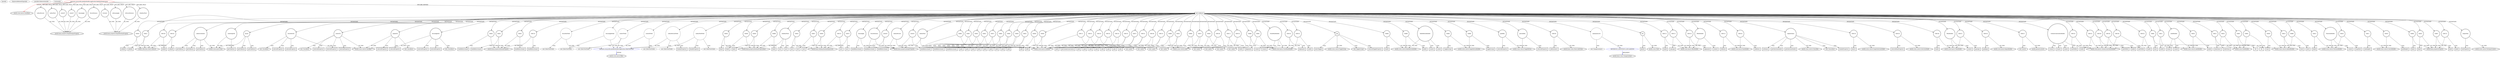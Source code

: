 digraph {
baseInfo[graphId=1170,category="extension_graph",isAnonymous=false,possibleRelation=true]
frameworkRelatedTypesInfo[0="javafx.scene.layout.StackPane"]
possibleCollaborationsInfo[0="1170~CLIENT_METHOD_DECLARATION-INSTANTIATION-~javafx.scene.layout.StackPane ~javafx.beans.value.ChangeListener ~false~true",1="1170~CLIENT_METHOD_DECLARATION-INSTANTIATION-CLIENT_METHOD_DECLARATION-INSTANTIATION-CLIENT_METHOD_DECLARATION-INSTANTIATION-CLIENT_METHOD_DECLARATION-INSTANTIATION-CLIENT_METHOD_DECLARATION-INSTANTIATION-CLIENT_METHOD_DECLARATION-INSTANTIATION-~javafx.scene.layout.StackPane ~javafx.scene.layout.HBox ~false~false"]
locationInfo[projectName="SaiPradeepDandem-javafx2-gradient-builder",filePath="/SaiPradeepDandem-javafx2-gradient-builder/javafx2-gradient-builder-master/src/main/java/com/javafx/gradientbuilder/application/RadialSettingsLayout.java",contextSignature="RadialSettingsLayout",graphId="1170"]
0[label="main.java.com.javafx.gradientbuilder.application.RadialSettingsLayout",vertexType="ROOT_CLIENT_CLASS_DECLARATION",isFrameworkType=false,color=red]
1[label="javafx.scene.layout.StackPane",vertexType="FRAMEWORK_CLASS_TYPE",isFrameworkType=true,peripheries=2]
2[label="centerX",vertexType="FIELD_DECLARATION",isFrameworkType=true,peripheries=2,shape=circle]
3[label="javafx.beans.property.SimpleIntegerProperty",vertexType="FRAMEWORK_CLASS_TYPE",isFrameworkType=true,peripheries=2]
4[label="centerY",vertexType="FIELD_DECLARATION",isFrameworkType=true,peripheries=2,shape=circle]
6[label="focusAngle",vertexType="FIELD_DECLARATION",isFrameworkType=true,peripheries=2,shape=circle]
8[label="focusDistance",vertexType="FIELD_DECLARATION",isFrameworkType=true,peripheries=2,shape=circle]
10[label="isCenter",vertexType="FIELD_DECLARATION",isFrameworkType=true,peripheries=2,shape=circle]
11[label="javafx.beans.property.SimpleBooleanProperty",vertexType="FRAMEWORK_CLASS_TYPE",isFrameworkType=true,peripheries=2]
12[label="isFocusAngle",vertexType="FIELD_DECLARATION",isFrameworkType=true,peripheries=2,shape=circle]
14[label="isFocusDistance",vertexType="FIELD_DECLARATION",isFrameworkType=true,peripheries=2,shape=circle]
16[label="isRadiusPixel",vertexType="FIELD_DECLARATION",isFrameworkType=true,peripheries=2,shape=circle]
18[label="radiusPercent",vertexType="FIELD_DECLARATION",isFrameworkType=true,peripheries=2,shape=circle]
20[label="radiusPixel",vertexType="FIELD_DECLARATION",isFrameworkType=true,peripheries=2,shape=circle]
56[label="void configure()",vertexType="CLIENT_METHOD_DECLARATION",isFrameworkType=false,shape=box]
57[label="VAR11",vertexType="VARIABLE_EXPRESION",isFrameworkType=true,peripheries=2,shape=circle]
59[label="javafx.scene.control.LabelBuilder",vertexType="FRAMEWORK_CLASS_TYPE",isFrameworkType=true,peripheries=2]
58[label="build()",vertexType="INSIDE_CALL",isFrameworkType=true,peripheries=2,shape=box]
60[label="VAR12",vertexType="VARIABLE_EXPRESION",isFrameworkType=true,peripheries=2,shape=circle]
62[label="javafx.scene.NodeBuilder",vertexType="FRAMEWORK_CLASS_TYPE",isFrameworkType=true,peripheries=2]
61[label="styleClass()",vertexType="INSIDE_CALL",isFrameworkType=true,peripheries=2,shape=box]
63[label="VAR13",vertexType="VARIABLE_EXPRESION",isFrameworkType=true,peripheries=2,shape=circle]
65[label="javafx.scene.control.LabeledBuilder",vertexType="FRAMEWORK_CLASS_TYPE",isFrameworkType=true,peripheries=2]
64[label="text()",vertexType="INSIDE_CALL",isFrameworkType=true,peripheries=2,shape=box]
66[label="LabelBuilder",vertexType="VARIABLE_EXPRESION",isFrameworkType=true,peripheries=2,shape=circle]
67[label="create()",vertexType="INSIDE_CALL",isFrameworkType=true,peripheries=2,shape=box]
69[label="VAR15",vertexType="VARIABLE_EXPRESION",isFrameworkType=true,peripheries=2,shape=circle]
71[label="javafx.scene.control.TextAreaBuilder",vertexType="FRAMEWORK_CLASS_TYPE",isFrameworkType=true,peripheries=2]
70[label="build()",vertexType="INSIDE_CALL",isFrameworkType=true,peripheries=2,shape=box]
72[label="VAR16",vertexType="VARIABLE_EXPRESION",isFrameworkType=true,peripheries=2,shape=circle]
73[label="wrapText()",vertexType="INSIDE_CALL",isFrameworkType=true,peripheries=2,shape=box]
75[label="VAR17",vertexType="VARIABLE_EXPRESION",isFrameworkType=true,peripheries=2,shape=circle]
77[label="javafx.scene.control.ControlBuilder",vertexType="FRAMEWORK_CLASS_TYPE",isFrameworkType=true,peripheries=2]
76[label="minHeight()",vertexType="INSIDE_CALL",isFrameworkType=true,peripheries=2,shape=box]
78[label="VAR18",vertexType="VARIABLE_EXPRESION",isFrameworkType=true,peripheries=2,shape=circle]
79[label="prefHeight()",vertexType="INSIDE_CALL",isFrameworkType=true,peripheries=2,shape=box]
81[label="TextAreaBuilder",vertexType="VARIABLE_EXPRESION",isFrameworkType=true,peripheries=2,shape=circle]
82[label="create()",vertexType="INSIDE_CALL",isFrameworkType=true,peripheries=2,shape=box]
84[label="VAR20",vertexType="VARIABLE_EXPRESION",isFrameworkType=true,peripheries=2,shape=circle]
86[label="javafx.beans.property.Property",vertexType="FRAMEWORK_INTERFACE_TYPE",isFrameworkType=true,peripheries=2]
85[label="bind()",vertexType="INSIDE_CALL",isFrameworkType=true,peripheries=2,shape=box]
87[label="outputText",vertexType="VARIABLE_EXPRESION",isFrameworkType=true,peripheries=2,shape=circle]
89[label="javafx.scene.control.TextInputControl",vertexType="FRAMEWORK_CLASS_TYPE",isFrameworkType=true,peripheries=2]
88[label="textProperty()",vertexType="INSIDE_CALL",isFrameworkType=true,peripheries=2,shape=box]
90[label="VAR22",vertexType="VARIABLE_EXPRESION",isFrameworkType=true,peripheries=2,shape=circle]
92[label="javafx.collections.ObservableList",vertexType="FRAMEWORK_INTERFACE_TYPE",isFrameworkType=true,peripheries=2]
91[label="addAll()",vertexType="INSIDE_CALL",isFrameworkType=true,peripheries=2,shape=box]
93[label="layout",vertexType="VARIABLE_EXPRESION",isFrameworkType=true,peripheries=2,shape=circle]
95[label="javafx.scene.layout.Pane",vertexType="FRAMEWORK_CLASS_TYPE",isFrameworkType=true,peripheries=2]
94[label="getChildren()",vertexType="INSIDE_CALL",isFrameworkType=true,peripheries=2,shape=box]
96[label="VAR24",vertexType="VARIABLE_EXPRESION",isFrameworkType=true,peripheries=2,shape=circle]
97[label="build()",vertexType="INSIDE_CALL",isFrameworkType=true,peripheries=2,shape=box]
99[label="VAR25",vertexType="VARIABLE_EXPRESION",isFrameworkType=true,peripheries=2,shape=circle]
100[label="styleClass()",vertexType="INSIDE_CALL",isFrameworkType=true,peripheries=2,shape=box]
102[label="VAR26",vertexType="VARIABLE_EXPRESION",isFrameworkType=true,peripheries=2,shape=circle]
103[label="text()",vertexType="INSIDE_CALL",isFrameworkType=true,peripheries=2,shape=box]
106[label="create()",vertexType="INSIDE_CALL",isFrameworkType=true,peripheries=2,shape=box]
107[label="VAR28",vertexType="VARIABLE_EXPRESION",isFrameworkType=true,peripheries=2,shape=circle]
108[label="addAll()",vertexType="INSIDE_CALL",isFrameworkType=true,peripheries=2,shape=box]
111[label="getChildren()",vertexType="INSIDE_CALL",isFrameworkType=true,peripheries=2,shape=box]
113[label="focusAngleCB",vertexType="VARIABLE_EXPRESION",isFrameworkType=true,peripheries=2,shape=circle]
114[label="javafx.scene.control.CheckBox",vertexType="FRAMEWORK_CLASS_TYPE",isFrameworkType=true,peripheries=2]
112[label="new CheckBox()",vertexType="CONSTRUCTOR_CALL",isFrameworkType=true,peripheries=2]
115[label="VAR31",vertexType="VARIABLE_EXPRESION",isFrameworkType=true,peripheries=2,shape=circle]
117[label="javafx.beans.property.BooleanProperty",vertexType="FRAMEWORK_CLASS_TYPE",isFrameworkType=true,peripheries=2]
116[label="bindBidirectional()",vertexType="INSIDE_CALL",isFrameworkType=true,peripheries=2,shape=box]
119[label="selectedProperty()",vertexType="INSIDE_CALL",isFrameworkType=true,peripheries=2,shape=box]
121[label="focusAngleField",vertexType="VARIABLE_EXPRESION",isFrameworkType=false,shape=circle]
122[label="main.java.com.javafx.gradientbuilder.application.SliderTextField",vertexType="REFERENCE_CLIENT_CLASS_DECLARATION",isFrameworkType=false,color=blue]
123[label="javafx.scene.layout.HBox",vertexType="FRAMEWORK_CLASS_TYPE",isFrameworkType=true,peripheries=2]
120[label="new SliderTextField()",vertexType="CONSTRUCTOR_CALL",isFrameworkType=false]
124[label="VAR34",vertexType="VARIABLE_EXPRESION",isFrameworkType=true,peripheries=2,shape=circle]
126[label="javafx.beans.property.BooleanPropertyBase",vertexType="FRAMEWORK_CLASS_TYPE",isFrameworkType=true,peripheries=2]
125[label="bind()",vertexType="INSIDE_CALL",isFrameworkType=true,peripheries=2,shape=box]
127[label="VAR35",vertexType="VARIABLE_EXPRESION",isFrameworkType=true,peripheries=2,shape=circle]
129[label="javafx.beans.binding.BooleanExpression",vertexType="FRAMEWORK_CLASS_TYPE",isFrameworkType=true,peripheries=2]
128[label="not()",vertexType="INSIDE_CALL",isFrameworkType=true,peripheries=2,shape=box]
131[label="selectedProperty()",vertexType="INSIDE_CALL",isFrameworkType=true,peripheries=2,shape=box]
132[label="focusAngle",vertexType="VARIABLE_EXPRESION",isFrameworkType=true,peripheries=2,shape=circle]
134[label="javafx.beans.property.IntegerProperty",vertexType="FRAMEWORK_CLASS_TYPE",isFrameworkType=true,peripheries=2]
133[label="bindBidirectional()",vertexType="INSIDE_CALL",isFrameworkType=true,peripheries=2,shape=box]
135[label="VAR38",vertexType="VARIABLE_EXPRESION",isFrameworkType=true,peripheries=2,shape=circle]
137[label="javafx.scene.layout.GridPane",vertexType="FRAMEWORK_CLASS_TYPE",isFrameworkType=true,peripheries=2]
136[label="add()",vertexType="INSIDE_CALL",isFrameworkType=true,peripheries=2,shape=box]
138[label="VAR39",vertexType="VARIABLE_EXPRESION",isFrameworkType=true,peripheries=2,shape=circle]
139[label="add()",vertexType="INSIDE_CALL",isFrameworkType=true,peripheries=2,shape=box]
142[label="VAR40",vertexType="VARIABLE_EXPRESION",isFrameworkType=true,peripheries=2,shape=circle]
143[label="javafx.scene.control.Label",vertexType="FRAMEWORK_CLASS_TYPE",isFrameworkType=true,peripheries=2]
141[label="new Label()",vertexType="CONSTRUCTOR_CALL",isFrameworkType=true,peripheries=2]
144[label="VAR41",vertexType="VARIABLE_EXPRESION",isFrameworkType=true,peripheries=2,shape=circle]
145[label="add()",vertexType="INSIDE_CALL",isFrameworkType=true,peripheries=2,shape=box]
148[label="focusDistCB",vertexType="VARIABLE_EXPRESION",isFrameworkType=true,peripheries=2,shape=circle]
147[label="new CheckBox()",vertexType="CONSTRUCTOR_CALL",isFrameworkType=true,peripheries=2]
150[label="VAR43",vertexType="VARIABLE_EXPRESION",isFrameworkType=true,peripheries=2,shape=circle]
151[label="bindBidirectional()",vertexType="INSIDE_CALL",isFrameworkType=true,peripheries=2,shape=box]
154[label="selectedProperty()",vertexType="INSIDE_CALL",isFrameworkType=true,peripheries=2,shape=box]
156[label="focusDistField",vertexType="VARIABLE_EXPRESION",isFrameworkType=false,shape=circle]
155[label="new SliderTextField()",vertexType="CONSTRUCTOR_CALL",isFrameworkType=false]
158[label="VAR46",vertexType="VARIABLE_EXPRESION",isFrameworkType=true,peripheries=2,shape=circle]
159[label="bind()",vertexType="INSIDE_CALL",isFrameworkType=true,peripheries=2,shape=box]
161[label="VAR47",vertexType="VARIABLE_EXPRESION",isFrameworkType=true,peripheries=2,shape=circle]
162[label="not()",vertexType="INSIDE_CALL",isFrameworkType=true,peripheries=2,shape=box]
165[label="selectedProperty()",vertexType="INSIDE_CALL",isFrameworkType=true,peripheries=2,shape=box]
166[label="focusDistance",vertexType="VARIABLE_EXPRESION",isFrameworkType=true,peripheries=2,shape=circle]
167[label="bindBidirectional()",vertexType="INSIDE_CALL",isFrameworkType=true,peripheries=2,shape=box]
169[label="VAR50",vertexType="VARIABLE_EXPRESION",isFrameworkType=true,peripheries=2,shape=circle]
170[label="add()",vertexType="INSIDE_CALL",isFrameworkType=true,peripheries=2,shape=box]
172[label="VAR51",vertexType="VARIABLE_EXPRESION",isFrameworkType=true,peripheries=2,shape=circle]
173[label="add()",vertexType="INSIDE_CALL",isFrameworkType=true,peripheries=2,shape=box]
176[label="VAR52",vertexType="VARIABLE_EXPRESION",isFrameworkType=true,peripheries=2,shape=circle]
175[label="new Label()",vertexType="CONSTRUCTOR_CALL",isFrameworkType=true,peripheries=2]
178[label="VAR53",vertexType="VARIABLE_EXPRESION",isFrameworkType=true,peripheries=2,shape=circle]
179[label="add()",vertexType="INSIDE_CALL",isFrameworkType=true,peripheries=2,shape=box]
182[label="centerCB",vertexType="VARIABLE_EXPRESION",isFrameworkType=true,peripheries=2,shape=circle]
181[label="new CheckBox()",vertexType="CONSTRUCTOR_CALL",isFrameworkType=true,peripheries=2]
184[label="VAR55",vertexType="VARIABLE_EXPRESION",isFrameworkType=true,peripheries=2,shape=circle]
185[label="bindBidirectional()",vertexType="INSIDE_CALL",isFrameworkType=true,peripheries=2,shape=box]
188[label="selectedProperty()",vertexType="INSIDE_CALL",isFrameworkType=true,peripheries=2,shape=box]
190[label="centerXField",vertexType="VARIABLE_EXPRESION",isFrameworkType=false,shape=circle]
189[label="new SliderTextField()",vertexType="CONSTRUCTOR_CALL",isFrameworkType=false]
192[label="VAR58",vertexType="VARIABLE_EXPRESION",isFrameworkType=true,peripheries=2,shape=circle]
193[label="bind()",vertexType="INSIDE_CALL",isFrameworkType=true,peripheries=2,shape=box]
195[label="VAR59",vertexType="VARIABLE_EXPRESION",isFrameworkType=true,peripheries=2,shape=circle]
196[label="not()",vertexType="INSIDE_CALL",isFrameworkType=true,peripheries=2,shape=box]
199[label="selectedProperty()",vertexType="INSIDE_CALL",isFrameworkType=true,peripheries=2,shape=box]
200[label="centerX",vertexType="VARIABLE_EXPRESION",isFrameworkType=true,peripheries=2,shape=circle]
201[label="bindBidirectional()",vertexType="INSIDE_CALL",isFrameworkType=true,peripheries=2,shape=box]
203[label="VAR62",vertexType="VARIABLE_EXPRESION",isFrameworkType=true,peripheries=2,shape=circle]
204[label="add()",vertexType="INSIDE_CALL",isFrameworkType=true,peripheries=2,shape=box]
206[label="VAR63",vertexType="VARIABLE_EXPRESION",isFrameworkType=true,peripheries=2,shape=circle]
207[label="add()",vertexType="INSIDE_CALL",isFrameworkType=true,peripheries=2,shape=box]
210[label="VAR64",vertexType="VARIABLE_EXPRESION",isFrameworkType=true,peripheries=2,shape=circle]
209[label="new Label()",vertexType="CONSTRUCTOR_CALL",isFrameworkType=true,peripheries=2]
212[label="VAR65",vertexType="VARIABLE_EXPRESION",isFrameworkType=true,peripheries=2,shape=circle]
213[label="add()",vertexType="INSIDE_CALL",isFrameworkType=true,peripheries=2,shape=box]
216[label="VAR66",vertexType="VARIABLE_EXPRESION",isFrameworkType=true,peripheries=2,shape=circle]
215[label="new Label()",vertexType="CONSTRUCTOR_CALL",isFrameworkType=true,peripheries=2]
218[label="VAR67",vertexType="VARIABLE_EXPRESION",isFrameworkType=true,peripheries=2,shape=circle]
219[label="add()",vertexType="INSIDE_CALL",isFrameworkType=true,peripheries=2,shape=box]
222[label="centerYField",vertexType="VARIABLE_EXPRESION",isFrameworkType=false,shape=circle]
221[label="new SliderTextField()",vertexType="CONSTRUCTOR_CALL",isFrameworkType=false]
224[label="VAR69",vertexType="VARIABLE_EXPRESION",isFrameworkType=true,peripheries=2,shape=circle]
225[label="bind()",vertexType="INSIDE_CALL",isFrameworkType=true,peripheries=2,shape=box]
227[label="VAR70",vertexType="VARIABLE_EXPRESION",isFrameworkType=true,peripheries=2,shape=circle]
228[label="not()",vertexType="INSIDE_CALL",isFrameworkType=true,peripheries=2,shape=box]
231[label="selectedProperty()",vertexType="INSIDE_CALL",isFrameworkType=true,peripheries=2,shape=box]
232[label="centerY",vertexType="VARIABLE_EXPRESION",isFrameworkType=true,peripheries=2,shape=circle]
233[label="bindBidirectional()",vertexType="INSIDE_CALL",isFrameworkType=true,peripheries=2,shape=box]
235[label="VAR73",vertexType="VARIABLE_EXPRESION",isFrameworkType=true,peripheries=2,shape=circle]
236[label="add()",vertexType="INSIDE_CALL",isFrameworkType=true,peripheries=2,shape=box]
239[label="VAR74",vertexType="VARIABLE_EXPRESION",isFrameworkType=true,peripheries=2,shape=circle]
238[label="new Label()",vertexType="CONSTRUCTOR_CALL",isFrameworkType=true,peripheries=2]
241[label="VAR75",vertexType="VARIABLE_EXPRESION",isFrameworkType=true,peripheries=2,shape=circle]
242[label="add()",vertexType="INSIDE_CALL",isFrameworkType=true,peripheries=2,shape=box]
245[label="radiusPercentField",vertexType="VARIABLE_EXPRESION",isFrameworkType=false,shape=circle]
244[label="new SliderTextField()",vertexType="CONSTRUCTOR_CALL",isFrameworkType=false]
247[label="radiusPercent",vertexType="VARIABLE_EXPRESION",isFrameworkType=true,peripheries=2,shape=circle]
248[label="bindBidirectional()",vertexType="INSIDE_CALL",isFrameworkType=true,peripheries=2,shape=box]
251[label="radiusPixelField",vertexType="VARIABLE_EXPRESION",isFrameworkType=false,shape=circle]
250[label="new SliderTextField()",vertexType="CONSTRUCTOR_CALL",isFrameworkType=false]
253[label="radiusPixel",vertexType="VARIABLE_EXPRESION",isFrameworkType=true,peripheries=2,shape=circle]
254[label="bindBidirectional()",vertexType="INSIDE_CALL",isFrameworkType=true,peripheries=2,shape=box]
256[label="VAR80",vertexType="VARIABLE_EXPRESION",isFrameworkType=true,peripheries=2,shape=circle]
258[label="javafx.scene.layout.StackPaneBuilder",vertexType="FRAMEWORK_CLASS_TYPE",isFrameworkType=true,peripheries=2]
257[label="build()",vertexType="INSIDE_CALL",isFrameworkType=true,peripheries=2,shape=box]
259[label="VAR81",vertexType="VARIABLE_EXPRESION",isFrameworkType=true,peripheries=2,shape=circle]
260[label="alignment()",vertexType="INSIDE_CALL",isFrameworkType=true,peripheries=2,shape=box]
262[label="StackPaneBuilder",vertexType="VARIABLE_EXPRESION",isFrameworkType=true,peripheries=2,shape=circle]
263[label="create()",vertexType="INSIDE_CALL",isFrameworkType=true,peripheries=2,shape=box]
266[label="grp",vertexType="VARIABLE_EXPRESION",isFrameworkType=true,peripheries=2,shape=circle]
267[label="javafx.scene.control.ToggleGroup",vertexType="FRAMEWORK_CLASS_TYPE",isFrameworkType=true,peripheries=2]
265[label="new ToggleGroup()",vertexType="CONSTRUCTOR_CALL",isFrameworkType=true,peripheries=2]
268[label="VAR84",vertexType="VARIABLE_EXPRESION",isFrameworkType=true,peripheries=2,shape=circle]
270[label="javafx.scene.control.RadioButtonBuilder",vertexType="FRAMEWORK_CLASS_TYPE",isFrameworkType=true,peripheries=2]
269[label="build()",vertexType="INSIDE_CALL",isFrameworkType=true,peripheries=2,shape=box]
271[label="VAR85",vertexType="VARIABLE_EXPRESION",isFrameworkType=true,peripheries=2,shape=circle]
273[label="javafx.scene.control.ToggleButtonBuilder",vertexType="FRAMEWORK_CLASS_TYPE",isFrameworkType=true,peripheries=2]
272[label="toggleGroup()",vertexType="INSIDE_CALL",isFrameworkType=true,peripheries=2,shape=box]
274[label="VAR86",vertexType="VARIABLE_EXPRESION",isFrameworkType=true,peripheries=2,shape=circle]
275[label="text()",vertexType="INSIDE_CALL",isFrameworkType=true,peripheries=2,shape=box]
277[label="VAR87",vertexType="VARIABLE_EXPRESION",isFrameworkType=true,peripheries=2,shape=circle]
278[label="id()",vertexType="INSIDE_CALL",isFrameworkType=true,peripheries=2,shape=box]
280[label="RadioButtonBuilder",vertexType="VARIABLE_EXPRESION",isFrameworkType=true,peripheries=2,shape=circle]
281[label="create()",vertexType="INSIDE_CALL",isFrameworkType=true,peripheries=2,shape=box]
283[label="VAR89",vertexType="VARIABLE_EXPRESION",isFrameworkType=true,peripheries=2,shape=circle]
284[label="build()",vertexType="INSIDE_CALL",isFrameworkType=true,peripheries=2,shape=box]
286[label="VAR90",vertexType="VARIABLE_EXPRESION",isFrameworkType=true,peripheries=2,shape=circle]
287[label="toggleGroup()",vertexType="INSIDE_CALL",isFrameworkType=true,peripheries=2,shape=box]
289[label="VAR91",vertexType="VARIABLE_EXPRESION",isFrameworkType=true,peripheries=2,shape=circle]
290[label="text()",vertexType="INSIDE_CALL",isFrameworkType=true,peripheries=2,shape=box]
292[label="VAR92",vertexType="VARIABLE_EXPRESION",isFrameworkType=true,peripheries=2,shape=circle]
293[label="id()",vertexType="INSIDE_CALL",isFrameworkType=true,peripheries=2,shape=box]
296[label="create()",vertexType="INSIDE_CALL",isFrameworkType=true,peripheries=2,shape=box]
297[label="VAR94",vertexType="VARIABLE_EXPRESION",isFrameworkType=true,peripheries=2,shape=circle]
298[label="bind()",vertexType="INSIDE_CALL",isFrameworkType=true,peripheries=2,shape=box]
301[label="disableProperty()",vertexType="INSIDE_CALL",isFrameworkType=true,peripheries=2,shape=box]
302[label="pixelBtn",vertexType="VARIABLE_EXPRESION",isFrameworkType=true,peripheries=2,shape=circle]
304[label="javafx.scene.control.ToggleButton",vertexType="FRAMEWORK_CLASS_TYPE",isFrameworkType=true,peripheries=2]
303[label="selectedProperty()",vertexType="INSIDE_CALL",isFrameworkType=true,peripheries=2,shape=box]
305[label="VAR97",vertexType="VARIABLE_EXPRESION",isFrameworkType=true,peripheries=2,shape=circle]
306[label="bind()",vertexType="INSIDE_CALL",isFrameworkType=true,peripheries=2,shape=box]
309[label="disableProperty()",vertexType="INSIDE_CALL",isFrameworkType=true,peripheries=2,shape=box]
310[label="percentBtn",vertexType="VARIABLE_EXPRESION",isFrameworkType=true,peripheries=2,shape=circle]
311[label="selectedProperty()",vertexType="INSIDE_CALL",isFrameworkType=true,peripheries=2,shape=box]
313[label="VAR100",vertexType="VARIABLE_EXPRESION",isFrameworkType=true,peripheries=2,shape=circle]
315[label="javafx.beans.value.ObservableValue",vertexType="FRAMEWORK_INTERFACE_TYPE",isFrameworkType=true,peripheries=2]
314[label="addListener()",vertexType="INSIDE_CALL",isFrameworkType=true,peripheries=2,shape=box]
317[label="selectedToggleProperty()",vertexType="INSIDE_CALL",isFrameworkType=true,peripheries=2,shape=box]
319[label="anonymous102",vertexType="VARIABLE_EXPRESION",isFrameworkType=false,shape=circle]
320[label="REFERENCE_ANONYMOUS_DECLARATION",vertexType="REFERENCE_ANONYMOUS_DECLARATION",isFrameworkType=false,color=blue]
321[label="javafx.beans.value.ChangeListener",vertexType="FRAMEWORK_INTERFACE_TYPE",isFrameworkType=true,peripheries=2]
318[label="new ChangeListener()",vertexType="CONSTRUCTOR_CALL",isFrameworkType=false]
322[label="radiusContainer",vertexType="VARIABLE_EXPRESION",isFrameworkType=true,peripheries=2,shape=circle]
323[label="getChildren()",vertexType="INSIDE_CALL",isFrameworkType=true,peripheries=2,shape=box]
325[label="btn",vertexType="VARIABLE_EXPRESION",isFrameworkType=true,peripheries=2,shape=circle]
327[label="javafx.scene.Node",vertexType="FRAMEWORK_CLASS_TYPE",isFrameworkType=true,peripheries=2]
326[label="getId()",vertexType="INSIDE_CALL",isFrameworkType=true,peripheries=2,shape=box]
328[label="isRadiusPixel",vertexType="VARIABLE_EXPRESION",isFrameworkType=true,peripheries=2,shape=circle]
329[label="set()",vertexType="INSIDE_CALL",isFrameworkType=true,peripheries=2,shape=box]
332[label="getChildren()",vertexType="INSIDE_CALL",isFrameworkType=true,peripheries=2,shape=box]
334[label="set()",vertexType="INSIDE_CALL",isFrameworkType=true,peripheries=2,shape=box]
336[label="getChildren()",vertexType="INSIDE_CALL",isFrameworkType=true,peripheries=2,shape=box]
338[label="selectToggle()",vertexType="INSIDE_CALL",isFrameworkType=true,peripheries=2,shape=box]
339[label="VAR110",vertexType="VARIABLE_EXPRESION",isFrameworkType=true,peripheries=2,shape=circle]
340[label="add()",vertexType="INSIDE_CALL",isFrameworkType=true,peripheries=2,shape=box]
343[label="VAR111",vertexType="VARIABLE_EXPRESION",isFrameworkType=true,peripheries=2,shape=circle]
342[label="new Label()",vertexType="CONSTRUCTOR_CALL",isFrameworkType=true,peripheries=2]
345[label="VAR112",vertexType="VARIABLE_EXPRESION",isFrameworkType=true,peripheries=2,shape=circle]
346[label="add()",vertexType="INSIDE_CALL",isFrameworkType=true,peripheries=2,shape=box]
348[label="VAR113",vertexType="VARIABLE_EXPRESION",isFrameworkType=true,peripheries=2,shape=circle]
350[label="javafx.scene.layout.HBoxBuilder",vertexType="FRAMEWORK_CLASS_TYPE",isFrameworkType=true,peripheries=2]
349[label="build()",vertexType="INSIDE_CALL",isFrameworkType=true,peripheries=2,shape=box]
351[label="VAR114",vertexType="VARIABLE_EXPRESION",isFrameworkType=true,peripheries=2,shape=circle]
353[label="javafx.scene.layout.PaneBuilder",vertexType="FRAMEWORK_CLASS_TYPE",isFrameworkType=true,peripheries=2]
352[label="children()",vertexType="INSIDE_CALL",isFrameworkType=true,peripheries=2,shape=box]
354[label="VAR115",vertexType="VARIABLE_EXPRESION",isFrameworkType=true,peripheries=2,shape=circle]
355[label="spacing()",vertexType="INSIDE_CALL",isFrameworkType=true,peripheries=2,shape=box]
357[label="VAR116",vertexType="VARIABLE_EXPRESION",isFrameworkType=true,peripheries=2,shape=circle]
358[label="alignment()",vertexType="INSIDE_CALL",isFrameworkType=true,peripheries=2,shape=box]
360[label="HBoxBuilder",vertexType="VARIABLE_EXPRESION",isFrameworkType=true,peripheries=2,shape=circle]
361[label="create()",vertexType="INSIDE_CALL",isFrameworkType=true,peripheries=2,shape=box]
363[label="VAR118",vertexType="VARIABLE_EXPRESION",isFrameworkType=true,peripheries=2,shape=circle]
364[label="add()",vertexType="INSIDE_CALL",isFrameworkType=true,peripheries=2,shape=box]
367[label="repeatCB",vertexType="VARIABLE_EXPRESION",isFrameworkType=true,peripheries=2,shape=circle]
366[label="new CheckBox()",vertexType="CONSTRUCTOR_CALL",isFrameworkType=true,peripheries=2]
369[label="VAR120",vertexType="VARIABLE_EXPRESION",isFrameworkType=true,peripheries=2,shape=circle]
370[label="bindBidirectional()",vertexType="INSIDE_CALL",isFrameworkType=true,peripheries=2,shape=box]
373[label="selectedProperty()",vertexType="INSIDE_CALL",isFrameworkType=true,peripheries=2,shape=box]
375[label="repeatChoice",vertexType="VARIABLE_EXPRESION",isFrameworkType=true,peripheries=2,shape=circle]
376[label="javafx.scene.control.ChoiceBox",vertexType="FRAMEWORK_CLASS_TYPE",isFrameworkType=true,peripheries=2]
374[label="new ChoiceBox()",vertexType="CONSTRUCTOR_CALL",isFrameworkType=true,peripheries=2]
377[label="VAR123",vertexType="VARIABLE_EXPRESION",isFrameworkType=true,peripheries=2,shape=circle]
378[label="bind()",vertexType="INSIDE_CALL",isFrameworkType=true,peripheries=2,shape=box]
381[label="disableProperty()",vertexType="INSIDE_CALL",isFrameworkType=true,peripheries=2,shape=box]
382[label="VAR125",vertexType="VARIABLE_EXPRESION",isFrameworkType=true,peripheries=2,shape=circle]
383[label="not()",vertexType="INSIDE_CALL",isFrameworkType=true,peripheries=2,shape=box]
386[label="selectedProperty()",vertexType="INSIDE_CALL",isFrameworkType=true,peripheries=2,shape=box]
388[label="setItems()",vertexType="INSIDE_CALL",isFrameworkType=true,peripheries=2,shape=box]
389[label="VAR128",vertexType="VARIABLE_EXPRESION",isFrameworkType=true,peripheries=2,shape=circle]
391[label="javafx.scene.control.SingleSelectionModel",vertexType="FRAMEWORK_CLASS_TYPE",isFrameworkType=true,peripheries=2]
390[label="select()",vertexType="INSIDE_CALL",isFrameworkType=true,peripheries=2,shape=box]
393[label="getSelectionModel()",vertexType="INSIDE_CALL",isFrameworkType=true,peripheries=2,shape=box]
394[label="VAR130",vertexType="VARIABLE_EXPRESION",isFrameworkType=true,peripheries=2,shape=circle]
396[label="javafx.scene.control.SelectionModel",vertexType="FRAMEWORK_CLASS_TYPE",isFrameworkType=true,peripheries=2]
395[label="selectedItemProperty()",vertexType="INSIDE_CALL",isFrameworkType=true,peripheries=2,shape=box]
398[label="getSelectionModel()",vertexType="INSIDE_CALL",isFrameworkType=true,peripheries=2,shape=box]
399[label="VAR132",vertexType="VARIABLE_EXPRESION",isFrameworkType=true,peripheries=2,shape=circle]
400[label="add()",vertexType="INSIDE_CALL",isFrameworkType=true,peripheries=2,shape=box]
402[label="VAR133",vertexType="VARIABLE_EXPRESION",isFrameworkType=true,peripheries=2,shape=circle]
403[label="add()",vertexType="INSIDE_CALL",isFrameworkType=true,peripheries=2,shape=box]
406[label="VAR134",vertexType="VARIABLE_EXPRESION",isFrameworkType=true,peripheries=2,shape=circle]
405[label="new Label()",vertexType="CONSTRUCTOR_CALL",isFrameworkType=true,peripheries=2]
408[label="VAR135",vertexType="VARIABLE_EXPRESION",isFrameworkType=true,peripheries=2,shape=circle]
409[label="add()",vertexType="INSIDE_CALL",isFrameworkType=true,peripheries=2,shape=box]
411[label="VAR136",vertexType="VARIABLE_EXPRESION",isFrameworkType=true,peripheries=2,shape=circle]
413[label="javafx.scene.layout.VBoxBuilder",vertexType="FRAMEWORK_CLASS_TYPE",isFrameworkType=true,peripheries=2]
412[label="build()",vertexType="INSIDE_CALL",isFrameworkType=true,peripheries=2,shape=box]
414[label="VAR137",vertexType="VARIABLE_EXPRESION",isFrameworkType=true,peripheries=2,shape=circle]
415[label="spacing()",vertexType="INSIDE_CALL",isFrameworkType=true,peripheries=2,shape=box]
417[label="VBoxBuilder",vertexType="VARIABLE_EXPRESION",isFrameworkType=true,peripheries=2,shape=circle]
418[label="create()",vertexType="INSIDE_CALL",isFrameworkType=true,peripheries=2,shape=box]
420[label="VAR139",vertexType="VARIABLE_EXPRESION",isFrameworkType=true,peripheries=2,shape=circle]
421[label="addAll()",vertexType="INSIDE_CALL",isFrameworkType=true,peripheries=2,shape=box]
423[label="colorStopsVB",vertexType="VARIABLE_EXPRESION",isFrameworkType=true,peripheries=2,shape=circle]
424[label="getChildren()",vertexType="INSIDE_CALL",isFrameworkType=true,peripheries=2,shape=box]
426[label="VAR141",vertexType="VARIABLE_EXPRESION",isFrameworkType=true,peripheries=2,shape=circle]
427[label="add()",vertexType="INSIDE_CALL",isFrameworkType=true,peripheries=2,shape=box]
429[label="VAR142",vertexType="VARIABLE_EXPRESION",isFrameworkType=true,peripheries=2,shape=circle]
430[label="build()",vertexType="INSIDE_CALL",isFrameworkType=true,peripheries=2,shape=box]
432[label="VAR143",vertexType="VARIABLE_EXPRESION",isFrameworkType=true,peripheries=2,shape=circle]
433[label="children()",vertexType="INSIDE_CALL",isFrameworkType=true,peripheries=2,shape=box]
435[label="VAR144",vertexType="VARIABLE_EXPRESION",isFrameworkType=true,peripheries=2,shape=circle]
437[label="javafx.scene.layout.RegionBuilder",vertexType="FRAMEWORK_CLASS_TYPE",isFrameworkType=true,peripheries=2]
436[label="padding()",vertexType="INSIDE_CALL",isFrameworkType=true,peripheries=2,shape=box]
438[label="VAR145",vertexType="VARIABLE_EXPRESION",isFrameworkType=true,peripheries=2,shape=circle]
439[label="alignment()",vertexType="INSIDE_CALL",isFrameworkType=true,peripheries=2,shape=box]
442[label="create()",vertexType="INSIDE_CALL",isFrameworkType=true,peripheries=2,shape=box]
444[label="VAR147",vertexType="VARIABLE_EXPRESION",isFrameworkType=true,peripheries=2,shape=circle]
445[label="javafx.geometry.Insets",vertexType="FRAMEWORK_CLASS_TYPE",isFrameworkType=true,peripheries=2]
443[label="new Insets()",vertexType="CONSTRUCTOR_CALL",isFrameworkType=true,peripheries=2]
447[label="VAR148",vertexType="VARIABLE_EXPRESION",isFrameworkType=true,peripheries=2,shape=circle]
446[label="new Label()",vertexType="CONSTRUCTOR_CALL",isFrameworkType=true,peripheries=2]
449[label="VAR149",vertexType="VARIABLE_EXPRESION",isFrameworkType=true,peripheries=2,shape=circle]
450[label="add()",vertexType="INSIDE_CALL",isFrameworkType=true,peripheries=2,shape=box]
452[label="VAR150",vertexType="VARIABLE_EXPRESION",isFrameworkType=true,peripheries=2,shape=circle]
453[label="addAll()",vertexType="INSIDE_CALL",isFrameworkType=true,peripheries=2,shape=box]
455[label="VAR151",vertexType="VARIABLE_EXPRESION",isFrameworkType=true,peripheries=2,shape=circle]
456[label="getColumnConstraints()",vertexType="INSIDE_CALL",isFrameworkType=true,peripheries=2,shape=box]
458[label="VAR152",vertexType="VARIABLE_EXPRESION",isFrameworkType=true,peripheries=2,shape=circle]
460[label="javafx.scene.layout.ColumnConstraintsBuilder",vertexType="FRAMEWORK_CLASS_TYPE",isFrameworkType=true,peripheries=2]
459[label="build()",vertexType="INSIDE_CALL",isFrameworkType=true,peripheries=2,shape=box]
461[label="VAR153",vertexType="VARIABLE_EXPRESION",isFrameworkType=true,peripheries=2,shape=circle]
462[label="minWidth()",vertexType="INSIDE_CALL",isFrameworkType=true,peripheries=2,shape=box]
464[label="ColumnConstraintsBuilder",vertexType="VARIABLE_EXPRESION",isFrameworkType=true,peripheries=2,shape=circle]
465[label="create()",vertexType="INSIDE_CALL",isFrameworkType=true,peripheries=2,shape=box]
467[label="VAR155",vertexType="VARIABLE_EXPRESION",isFrameworkType=true,peripheries=2,shape=circle]
468[label="build()",vertexType="INSIDE_CALL",isFrameworkType=true,peripheries=2,shape=box]
470[label="VAR156",vertexType="VARIABLE_EXPRESION",isFrameworkType=true,peripheries=2,shape=circle]
471[label="minWidth()",vertexType="INSIDE_CALL",isFrameworkType=true,peripheries=2,shape=box]
474[label="create()",vertexType="INSIDE_CALL",isFrameworkType=true,peripheries=2,shape=box]
475[label="VAR158",vertexType="VARIABLE_EXPRESION",isFrameworkType=true,peripheries=2,shape=circle]
476[label="build()",vertexType="INSIDE_CALL",isFrameworkType=true,peripheries=2,shape=box]
478[label="VAR159",vertexType="VARIABLE_EXPRESION",isFrameworkType=true,peripheries=2,shape=circle]
479[label="minWidth()",vertexType="INSIDE_CALL",isFrameworkType=true,peripheries=2,shape=box]
482[label="create()",vertexType="INSIDE_CALL",isFrameworkType=true,peripheries=2,shape=box]
0->1[label="EXTEND",color=red]
0->2[label="DECLARE_FIELD"]
2->3[label="OF_TYPE"]
0->4[label="DECLARE_FIELD"]
4->3[label="OF_TYPE"]
0->6[label="DECLARE_FIELD"]
6->3[label="OF_TYPE"]
0->8[label="DECLARE_FIELD"]
8->3[label="OF_TYPE"]
0->10[label="DECLARE_FIELD"]
10->11[label="OF_TYPE"]
0->12[label="DECLARE_FIELD"]
12->11[label="OF_TYPE"]
0->14[label="DECLARE_FIELD"]
14->11[label="OF_TYPE"]
0->16[label="DECLARE_FIELD"]
16->11[label="OF_TYPE"]
0->18[label="DECLARE_FIELD"]
18->3[label="OF_TYPE"]
0->20[label="DECLARE_FIELD"]
20->3[label="OF_TYPE"]
0->56[label="DECLARE_METHOD"]
56->57[label="INSTANTIATE"]
57->59[label="OF_TYPE"]
57->58[label="CALL"]
56->60[label="INSTANTIATE"]
60->62[label="OF_TYPE"]
60->61[label="CALL"]
56->63[label="INSTANTIATE"]
63->65[label="OF_TYPE"]
63->64[label="CALL"]
56->66[label="INSTANTIATE"]
66->59[label="OF_TYPE"]
66->67[label="CALL"]
56->69[label="INSTANTIATE"]
69->71[label="OF_TYPE"]
69->70[label="CALL"]
56->72[label="INSTANTIATE"]
72->71[label="OF_TYPE"]
72->73[label="CALL"]
56->75[label="INSTANTIATE"]
75->77[label="OF_TYPE"]
75->76[label="CALL"]
56->78[label="INSTANTIATE"]
78->77[label="OF_TYPE"]
78->79[label="CALL"]
56->81[label="INSTANTIATE"]
81->71[label="OF_TYPE"]
81->82[label="CALL"]
56->84[label="INSTANTIATE"]
84->86[label="OF_TYPE"]
84->85[label="CALL"]
56->87[label="INSTANTIATE"]
87->89[label="OF_TYPE"]
87->88[label="CALL"]
56->90[label="INSTANTIATE"]
90->92[label="OF_TYPE"]
90->91[label="CALL"]
56->93[label="INSTANTIATE"]
93->95[label="OF_TYPE"]
93->94[label="CALL"]
56->96[label="INSTANTIATE"]
96->59[label="OF_TYPE"]
96->97[label="CALL"]
56->99[label="INSTANTIATE"]
99->62[label="OF_TYPE"]
99->100[label="CALL"]
56->102[label="INSTANTIATE"]
102->65[label="OF_TYPE"]
102->103[label="CALL"]
66->106[label="CALL"]
56->107[label="INSTANTIATE"]
107->92[label="OF_TYPE"]
107->108[label="CALL"]
93->111[label="CALL"]
56->113[label="INSTANTIATE"]
113->114[label="OF_TYPE"]
113->112[label="CALL"]
56->115[label="INSTANTIATE"]
115->117[label="OF_TYPE"]
115->116[label="CALL"]
113->119[label="CALL"]
56->121[label="INSTANTIATE"]
122->123[label="EXTEND",color=blue]
121->122[label="OF_TYPE"]
121->120[label="CALL"]
56->124[label="INSTANTIATE"]
124->126[label="OF_TYPE"]
124->125[label="CALL"]
56->127[label="INSTANTIATE"]
127->129[label="OF_TYPE"]
127->128[label="CALL"]
113->131[label="CALL"]
56->132[label="INSTANTIATE"]
132->134[label="OF_TYPE"]
132->133[label="CALL"]
56->135[label="INSTANTIATE"]
135->137[label="OF_TYPE"]
135->136[label="CALL"]
56->138[label="INSTANTIATE"]
138->137[label="OF_TYPE"]
138->139[label="CALL"]
56->142[label="INSTANTIATE"]
142->143[label="OF_TYPE"]
142->141[label="CALL"]
56->144[label="INSTANTIATE"]
144->137[label="OF_TYPE"]
144->145[label="CALL"]
56->148[label="INSTANTIATE"]
148->114[label="OF_TYPE"]
148->147[label="CALL"]
56->150[label="INSTANTIATE"]
150->117[label="OF_TYPE"]
150->151[label="CALL"]
148->154[label="CALL"]
56->156[label="INSTANTIATE"]
156->122[label="OF_TYPE"]
156->155[label="CALL"]
56->158[label="INSTANTIATE"]
158->126[label="OF_TYPE"]
158->159[label="CALL"]
56->161[label="INSTANTIATE"]
161->129[label="OF_TYPE"]
161->162[label="CALL"]
148->165[label="CALL"]
56->166[label="INSTANTIATE"]
166->134[label="OF_TYPE"]
166->167[label="CALL"]
56->169[label="INSTANTIATE"]
169->137[label="OF_TYPE"]
169->170[label="CALL"]
56->172[label="INSTANTIATE"]
172->137[label="OF_TYPE"]
172->173[label="CALL"]
56->176[label="INSTANTIATE"]
176->143[label="OF_TYPE"]
176->175[label="CALL"]
56->178[label="INSTANTIATE"]
178->137[label="OF_TYPE"]
178->179[label="CALL"]
56->182[label="INSTANTIATE"]
182->114[label="OF_TYPE"]
182->181[label="CALL"]
56->184[label="INSTANTIATE"]
184->117[label="OF_TYPE"]
184->185[label="CALL"]
182->188[label="CALL"]
56->190[label="INSTANTIATE"]
190->122[label="OF_TYPE"]
190->189[label="CALL"]
56->192[label="INSTANTIATE"]
192->126[label="OF_TYPE"]
192->193[label="CALL"]
56->195[label="INSTANTIATE"]
195->129[label="OF_TYPE"]
195->196[label="CALL"]
182->199[label="CALL"]
56->200[label="INSTANTIATE"]
200->134[label="OF_TYPE"]
200->201[label="CALL"]
56->203[label="INSTANTIATE"]
203->137[label="OF_TYPE"]
203->204[label="CALL"]
56->206[label="INSTANTIATE"]
206->137[label="OF_TYPE"]
206->207[label="CALL"]
56->210[label="INSTANTIATE"]
210->143[label="OF_TYPE"]
210->209[label="CALL"]
56->212[label="INSTANTIATE"]
212->137[label="OF_TYPE"]
212->213[label="CALL"]
56->216[label="INSTANTIATE"]
216->143[label="OF_TYPE"]
216->215[label="CALL"]
56->218[label="INSTANTIATE"]
218->137[label="OF_TYPE"]
218->219[label="CALL"]
56->222[label="INSTANTIATE"]
222->122[label="OF_TYPE"]
222->221[label="CALL"]
56->224[label="INSTANTIATE"]
224->126[label="OF_TYPE"]
224->225[label="CALL"]
56->227[label="INSTANTIATE"]
227->129[label="OF_TYPE"]
227->228[label="CALL"]
182->231[label="CALL"]
56->232[label="INSTANTIATE"]
232->134[label="OF_TYPE"]
232->233[label="CALL"]
56->235[label="INSTANTIATE"]
235->137[label="OF_TYPE"]
235->236[label="CALL"]
56->239[label="INSTANTIATE"]
239->143[label="OF_TYPE"]
239->238[label="CALL"]
56->241[label="INSTANTIATE"]
241->137[label="OF_TYPE"]
241->242[label="CALL"]
56->245[label="INSTANTIATE"]
245->122[label="OF_TYPE"]
245->244[label="CALL"]
56->247[label="INSTANTIATE"]
247->134[label="OF_TYPE"]
247->248[label="CALL"]
56->251[label="INSTANTIATE"]
251->122[label="OF_TYPE"]
251->250[label="CALL"]
56->253[label="INSTANTIATE"]
253->134[label="OF_TYPE"]
253->254[label="CALL"]
56->256[label="INSTANTIATE"]
256->258[label="OF_TYPE"]
256->257[label="CALL"]
56->259[label="INSTANTIATE"]
259->258[label="OF_TYPE"]
259->260[label="CALL"]
56->262[label="INSTANTIATE"]
262->258[label="OF_TYPE"]
262->263[label="CALL"]
56->266[label="INSTANTIATE"]
266->267[label="OF_TYPE"]
266->265[label="CALL"]
56->268[label="INSTANTIATE"]
268->270[label="OF_TYPE"]
268->269[label="CALL"]
56->271[label="INSTANTIATE"]
271->273[label="OF_TYPE"]
271->272[label="CALL"]
56->274[label="INSTANTIATE"]
274->65[label="OF_TYPE"]
274->275[label="CALL"]
56->277[label="INSTANTIATE"]
277->62[label="OF_TYPE"]
277->278[label="CALL"]
56->280[label="INSTANTIATE"]
280->270[label="OF_TYPE"]
280->281[label="CALL"]
56->283[label="INSTANTIATE"]
283->270[label="OF_TYPE"]
283->284[label="CALL"]
56->286[label="INSTANTIATE"]
286->273[label="OF_TYPE"]
286->287[label="CALL"]
56->289[label="INSTANTIATE"]
289->65[label="OF_TYPE"]
289->290[label="CALL"]
56->292[label="INSTANTIATE"]
292->62[label="OF_TYPE"]
292->293[label="CALL"]
280->296[label="CALL"]
56->297[label="INSTANTIATE"]
297->86[label="OF_TYPE"]
297->298[label="CALL"]
245->301[label="CALL"]
56->302[label="INSTANTIATE"]
302->304[label="OF_TYPE"]
302->303[label="CALL"]
56->305[label="INSTANTIATE"]
305->86[label="OF_TYPE"]
305->306[label="CALL"]
251->309[label="CALL"]
56->310[label="INSTANTIATE"]
310->304[label="OF_TYPE"]
310->311[label="CALL"]
56->313[label="INSTANTIATE"]
313->315[label="OF_TYPE"]
313->314[label="CALL"]
266->317[label="CALL"]
56->319[label="INSTANTIATE"]
320->321[label="IMPLEMENT",color=blue]
319->320[label="OF_TYPE"]
319->318[label="CALL"]
56->322[label="INSTANTIATE"]
322->95[label="OF_TYPE"]
322->323[label="CALL"]
56->325[label="INSTANTIATE"]
325->327[label="OF_TYPE"]
325->326[label="CALL"]
56->328[label="INSTANTIATE"]
328->126[label="OF_TYPE"]
328->329[label="CALL"]
322->332[label="CALL"]
328->334[label="CALL"]
322->336[label="CALL"]
266->338[label="CALL"]
56->339[label="INSTANTIATE"]
339->137[label="OF_TYPE"]
339->340[label="CALL"]
56->343[label="INSTANTIATE"]
343->143[label="OF_TYPE"]
343->342[label="CALL"]
56->345[label="INSTANTIATE"]
345->137[label="OF_TYPE"]
345->346[label="CALL"]
56->348[label="INSTANTIATE"]
348->350[label="OF_TYPE"]
348->349[label="CALL"]
56->351[label="INSTANTIATE"]
351->353[label="OF_TYPE"]
351->352[label="CALL"]
56->354[label="INSTANTIATE"]
354->350[label="OF_TYPE"]
354->355[label="CALL"]
56->357[label="INSTANTIATE"]
357->350[label="OF_TYPE"]
357->358[label="CALL"]
56->360[label="INSTANTIATE"]
360->350[label="OF_TYPE"]
360->361[label="CALL"]
56->363[label="INSTANTIATE"]
363->137[label="OF_TYPE"]
363->364[label="CALL"]
56->367[label="INSTANTIATE"]
367->114[label="OF_TYPE"]
367->366[label="CALL"]
56->369[label="INSTANTIATE"]
369->117[label="OF_TYPE"]
369->370[label="CALL"]
367->373[label="CALL"]
56->375[label="INSTANTIATE"]
375->376[label="OF_TYPE"]
375->374[label="CALL"]
56->377[label="INSTANTIATE"]
377->86[label="OF_TYPE"]
377->378[label="CALL"]
375->381[label="CALL"]
56->382[label="INSTANTIATE"]
382->129[label="OF_TYPE"]
382->383[label="CALL"]
367->386[label="CALL"]
375->388[label="CALL"]
56->389[label="INSTANTIATE"]
389->391[label="OF_TYPE"]
389->390[label="CALL"]
375->393[label="CALL"]
56->394[label="INSTANTIATE"]
394->396[label="OF_TYPE"]
394->395[label="CALL"]
375->398[label="CALL"]
56->399[label="INSTANTIATE"]
399->137[label="OF_TYPE"]
399->400[label="CALL"]
56->402[label="INSTANTIATE"]
402->137[label="OF_TYPE"]
402->403[label="CALL"]
56->406[label="INSTANTIATE"]
406->143[label="OF_TYPE"]
406->405[label="CALL"]
56->408[label="INSTANTIATE"]
408->137[label="OF_TYPE"]
408->409[label="CALL"]
56->411[label="INSTANTIATE"]
411->413[label="OF_TYPE"]
411->412[label="CALL"]
56->414[label="INSTANTIATE"]
414->413[label="OF_TYPE"]
414->415[label="CALL"]
56->417[label="INSTANTIATE"]
417->413[label="OF_TYPE"]
417->418[label="CALL"]
56->420[label="INSTANTIATE"]
420->92[label="OF_TYPE"]
420->421[label="CALL"]
56->423[label="INSTANTIATE"]
423->95[label="OF_TYPE"]
423->424[label="CALL"]
56->426[label="INSTANTIATE"]
426->137[label="OF_TYPE"]
426->427[label="CALL"]
56->429[label="INSTANTIATE"]
429->258[label="OF_TYPE"]
429->430[label="CALL"]
56->432[label="INSTANTIATE"]
432->353[label="OF_TYPE"]
432->433[label="CALL"]
56->435[label="INSTANTIATE"]
435->437[label="OF_TYPE"]
435->436[label="CALL"]
56->438[label="INSTANTIATE"]
438->258[label="OF_TYPE"]
438->439[label="CALL"]
262->442[label="CALL"]
56->444[label="INSTANTIATE"]
444->445[label="OF_TYPE"]
444->443[label="CALL"]
56->447[label="INSTANTIATE"]
447->143[label="OF_TYPE"]
447->446[label="CALL"]
56->449[label="INSTANTIATE"]
449->137[label="OF_TYPE"]
449->450[label="CALL"]
56->452[label="INSTANTIATE"]
452->92[label="OF_TYPE"]
452->453[label="CALL"]
56->455[label="INSTANTIATE"]
455->137[label="OF_TYPE"]
455->456[label="CALL"]
56->458[label="INSTANTIATE"]
458->460[label="OF_TYPE"]
458->459[label="CALL"]
56->461[label="INSTANTIATE"]
461->460[label="OF_TYPE"]
461->462[label="CALL"]
56->464[label="INSTANTIATE"]
464->460[label="OF_TYPE"]
464->465[label="CALL"]
56->467[label="INSTANTIATE"]
467->460[label="OF_TYPE"]
467->468[label="CALL"]
56->470[label="INSTANTIATE"]
470->460[label="OF_TYPE"]
470->471[label="CALL"]
464->474[label="CALL"]
56->475[label="INSTANTIATE"]
475->460[label="OF_TYPE"]
475->476[label="CALL"]
56->478[label="INSTANTIATE"]
478->460[label="OF_TYPE"]
478->479[label="CALL"]
464->482[label="CALL"]
}
